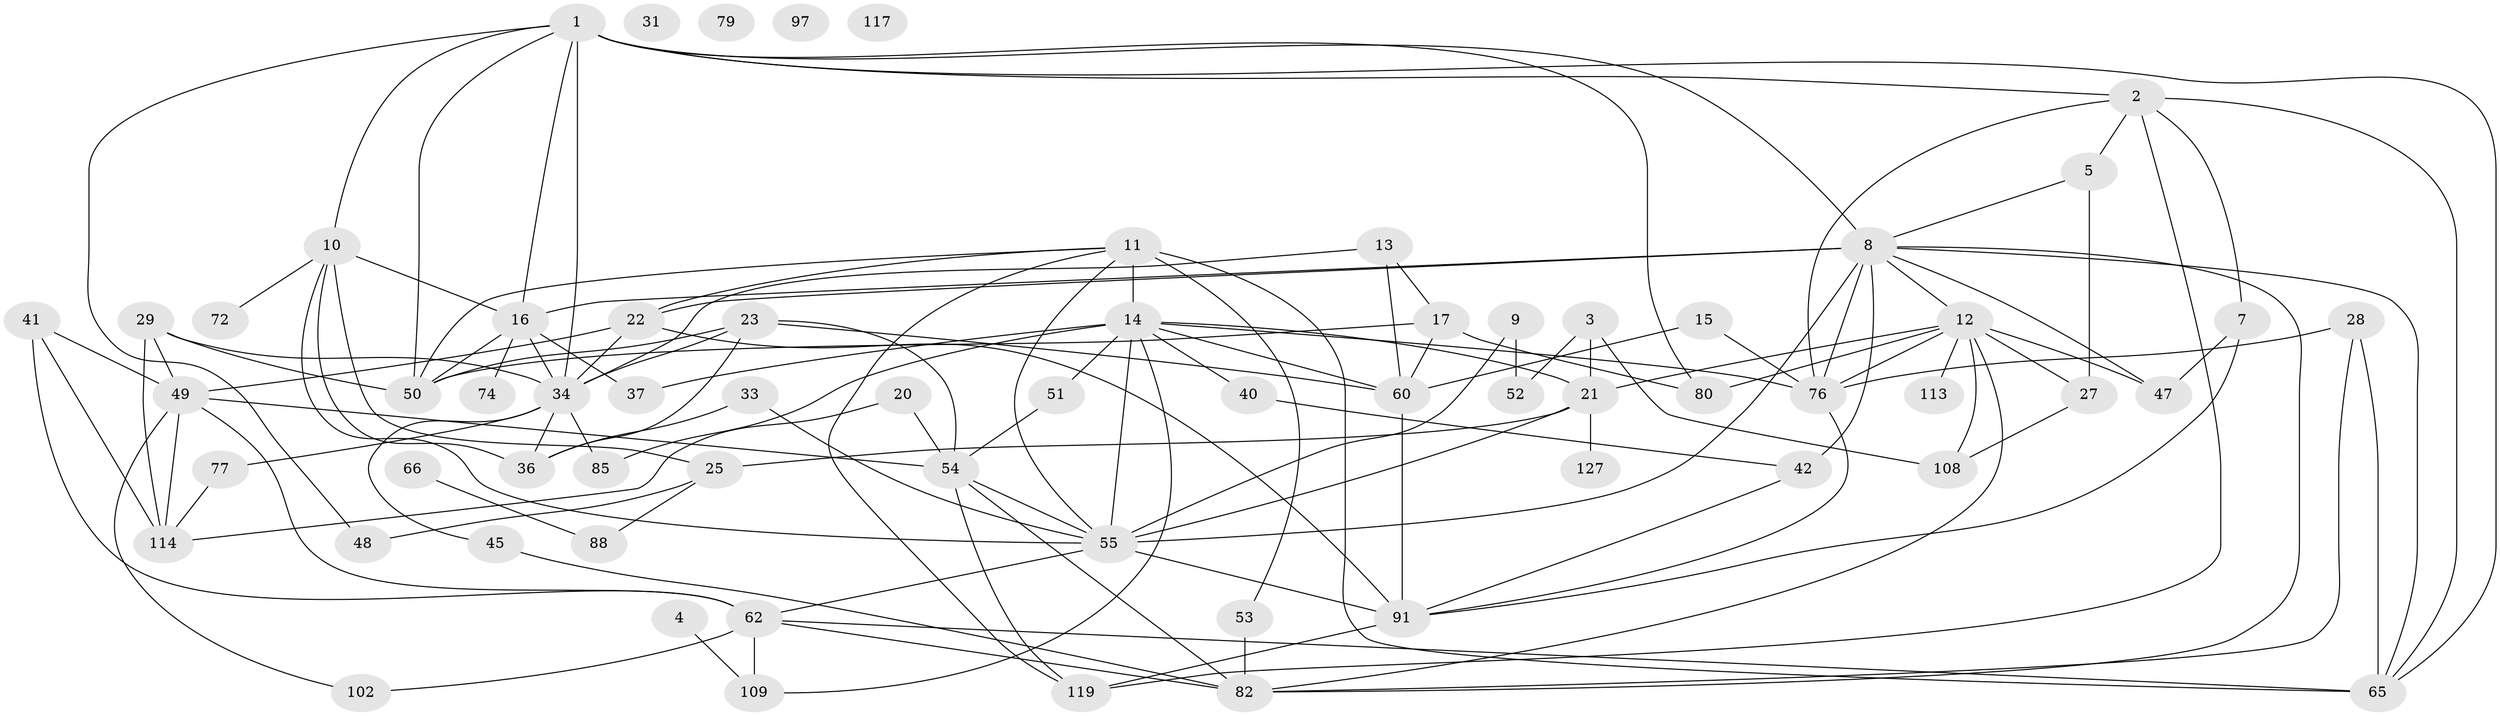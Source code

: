 // original degree distribution, {3: 0.2923076923076923, 1: 0.1, 2: 0.23076923076923078, 4: 0.16923076923076924, 6: 0.023076923076923078, 5: 0.13076923076923078, 0: 0.03076923076923077, 7: 0.007692307692307693, 8: 0.007692307692307693, 9: 0.007692307692307693}
// Generated by graph-tools (version 1.1) at 2025/13/03/09/25 04:13:08]
// undirected, 65 vertices, 129 edges
graph export_dot {
graph [start="1"]
  node [color=gray90,style=filled];
  1 [super="+6+100+30"];
  2 [super="+89+64+103"];
  3 [super="+19"];
  4;
  5 [super="+70"];
  7 [super="+87+35"];
  8 [super="+18+58"];
  9;
  10 [super="+96+26"];
  11 [super="+61"];
  12 [super="+57+67"];
  13;
  14 [super="+90+125+44+73"];
  15 [super="+94"];
  16 [super="+107"];
  17 [super="+71+32"];
  20;
  21 [super="+104"];
  22 [super="+24+38+93+69"];
  23 [super="+120"];
  25 [super="+75"];
  27 [super="+43"];
  28 [super="+121"];
  29 [super="+78+99"];
  31;
  33;
  34 [super="+56"];
  36 [super="+110+39"];
  37;
  40;
  41 [super="+46"];
  42;
  45;
  47;
  48;
  49 [super="+123+98"];
  50 [super="+63+116"];
  51;
  52;
  53;
  54;
  55 [super="+81"];
  60 [super="+84"];
  62 [super="+101"];
  65 [super="+95"];
  66;
  72;
  74;
  76 [super="+111+115"];
  77;
  79;
  80;
  82 [super="+106"];
  85;
  88;
  91 [super="+105"];
  97;
  102;
  108;
  109;
  113;
  114 [super="+118"];
  117;
  119;
  127;
  1 -- 10;
  1 -- 50;
  1 -- 8;
  1 -- 65;
  1 -- 16;
  1 -- 48;
  1 -- 2;
  1 -- 34;
  1 -- 80;
  2 -- 65;
  2 -- 5;
  2 -- 119;
  2 -- 76;
  2 -- 7;
  3 -- 108;
  3 -- 21;
  3 -- 52;
  4 -- 109;
  5 -- 27;
  5 -- 8;
  7 -- 47;
  7 -- 91;
  8 -- 42;
  8 -- 47;
  8 -- 65;
  8 -- 12;
  8 -- 16;
  8 -- 82;
  8 -- 22 [weight=2];
  8 -- 55;
  8 -- 76;
  9 -- 52;
  9 -- 55;
  10 -- 36;
  10 -- 25;
  10 -- 16;
  10 -- 72;
  10 -- 55;
  11 -- 50;
  11 -- 119;
  11 -- 22;
  11 -- 65 [weight=2];
  11 -- 53;
  11 -- 14 [weight=2];
  11 -- 55;
  12 -- 113;
  12 -- 27;
  12 -- 108 [weight=2];
  12 -- 47;
  12 -- 80;
  12 -- 82;
  12 -- 21;
  12 -- 76;
  13 -- 60;
  13 -- 17;
  13 -- 34;
  14 -- 40;
  14 -- 85;
  14 -- 55;
  14 -- 109;
  14 -- 21;
  14 -- 51;
  14 -- 37;
  14 -- 76;
  14 -- 60;
  15 -- 60;
  15 -- 76;
  16 -- 50;
  16 -- 34;
  16 -- 37;
  16 -- 74;
  17 -- 80;
  17 -- 50;
  17 -- 60;
  20 -- 54;
  20 -- 114;
  21 -- 25;
  21 -- 127;
  21 -- 55;
  22 -- 91;
  22 -- 49;
  22 -- 34;
  23 -- 36;
  23 -- 54;
  23 -- 34;
  23 -- 50;
  23 -- 60;
  25 -- 48;
  25 -- 88;
  27 -- 108;
  28 -- 65;
  28 -- 82;
  28 -- 76;
  29 -- 34;
  29 -- 50;
  29 -- 49;
  29 -- 114;
  33 -- 36;
  33 -- 55;
  34 -- 77;
  34 -- 36;
  34 -- 45;
  34 -- 85;
  40 -- 42;
  41 -- 49;
  41 -- 62;
  41 -- 114;
  42 -- 91;
  45 -- 82;
  49 -- 54;
  49 -- 62;
  49 -- 102;
  49 -- 114;
  51 -- 54;
  53 -- 82;
  54 -- 82;
  54 -- 119;
  54 -- 55;
  55 -- 91 [weight=2];
  55 -- 62;
  60 -- 91;
  62 -- 65;
  62 -- 82;
  62 -- 102;
  62 -- 109;
  66 -- 88;
  76 -- 91;
  77 -- 114;
  91 -- 119;
}
